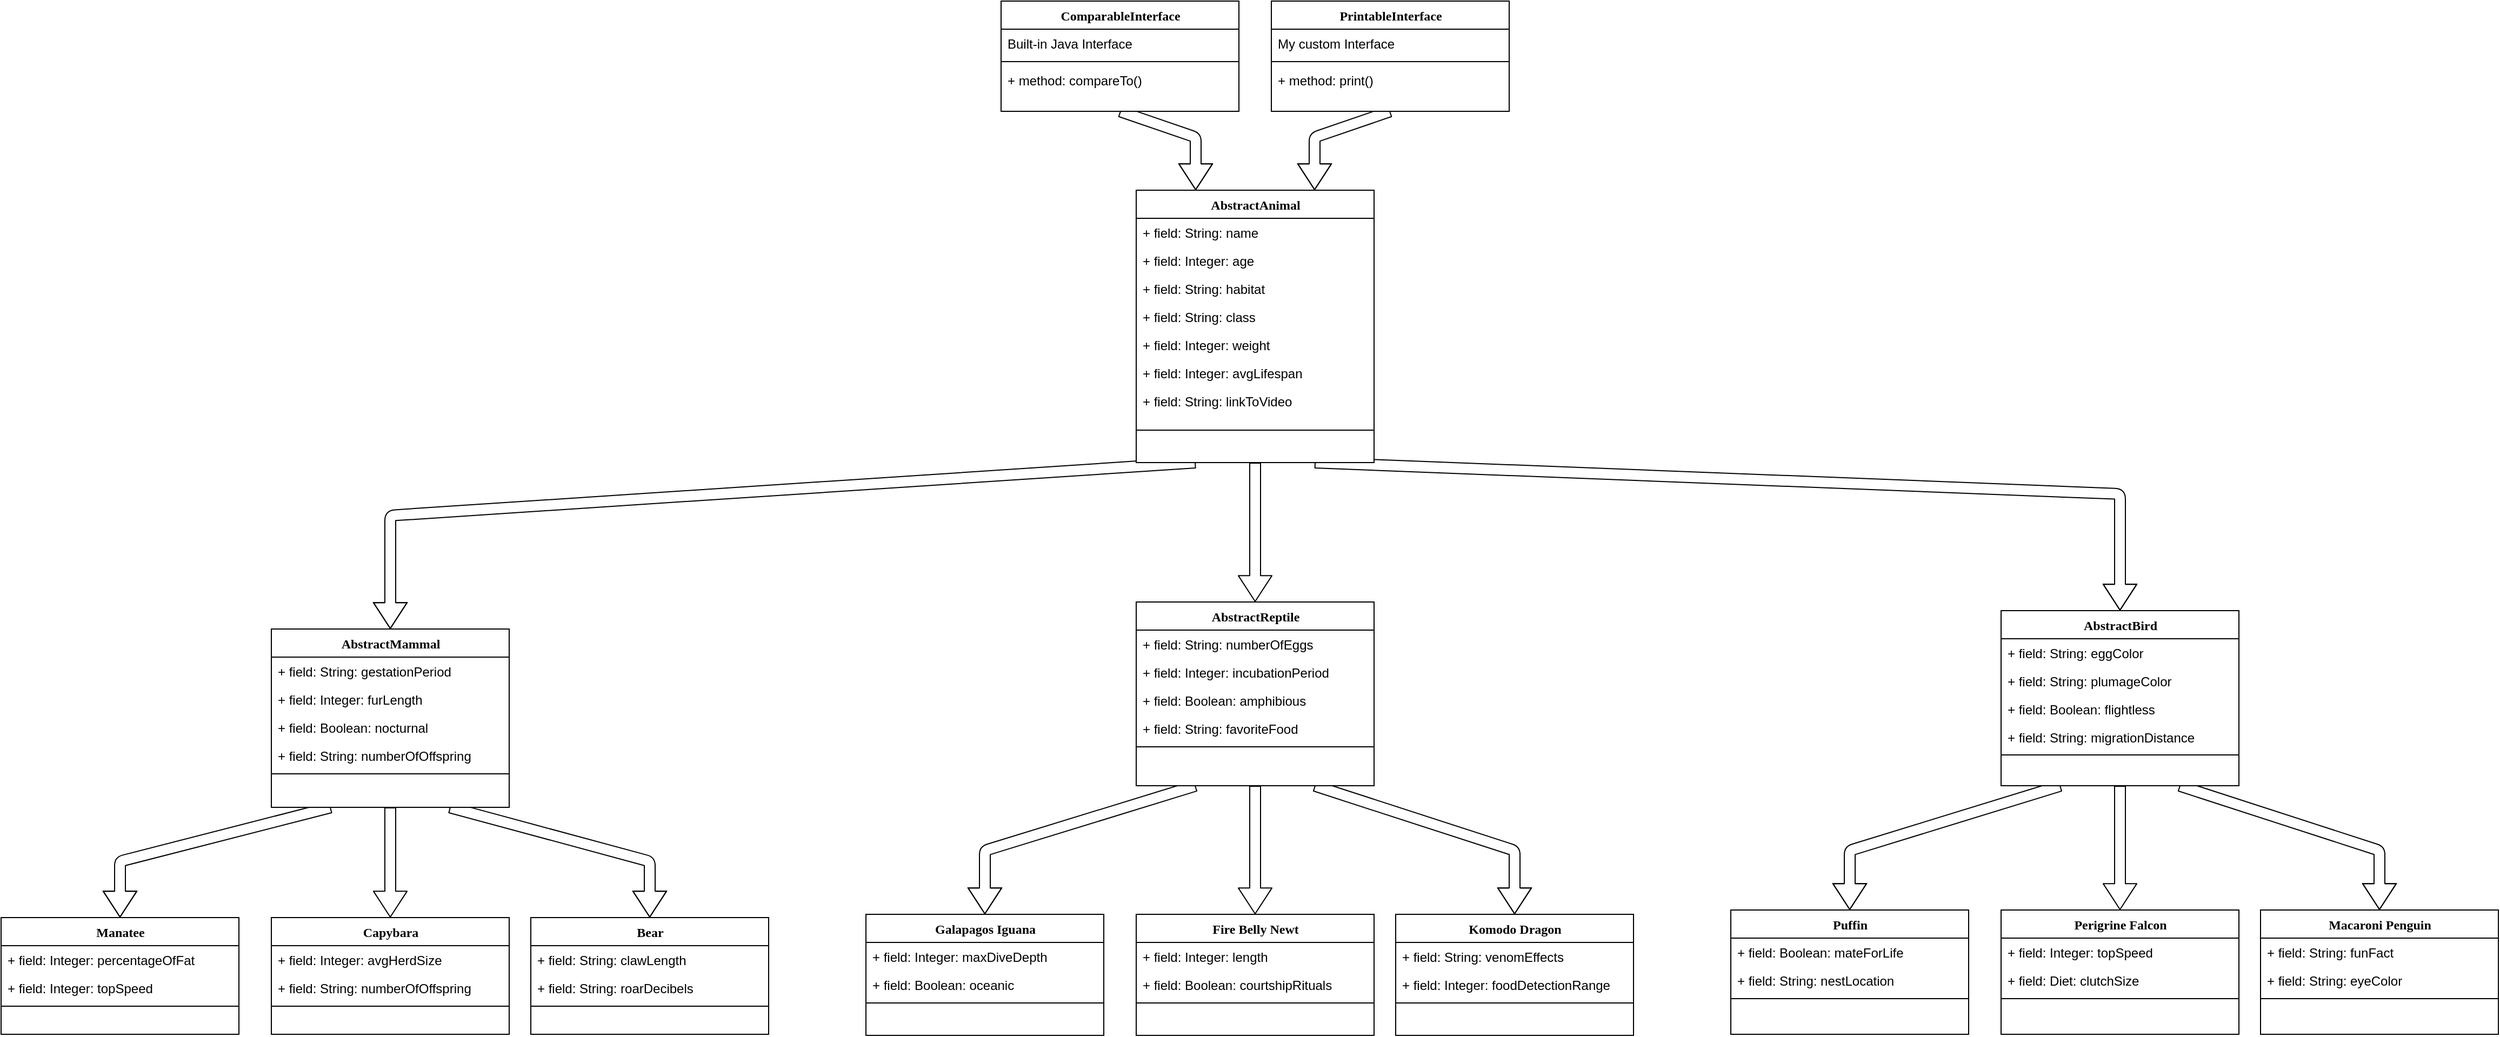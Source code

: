 <mxfile version="11.1.2" type="device"><diagram name="Page-1" id="9f46799a-70d6-7492-0946-bef42562c5a5"><mxGraphModel dx="1583" dy="1043" grid="1" gridSize="10" guides="1" tooltips="1" connect="1" arrows="1" fold="1" page="1" pageScale="1" pageWidth="2500" pageHeight="1500" background="#ffffff" math="0" shadow="0"><root><mxCell id="0"/><mxCell id="1" parent="0"/><mxCell id="GkTgxz183cIJ8533STEa-40" style="edgeStyle=none;shape=flexArrow;orthogonalLoop=1;jettySize=auto;html=1;entryX=0.25;entryY=0;entryDx=0;entryDy=0;endSize=7.61;exitX=0.5;exitY=1;exitDx=0;exitDy=0;" edge="1" parent="1" source="78961159f06e98e8-30" target="GkTgxz183cIJ8533STEa-1"><mxGeometry relative="1" as="geometry"><Array as="points"><mxPoint x="1205" y="240"/></Array></mxGeometry></mxCell><mxCell id="78961159f06e98e8-30" value="ComparableInterface" style="swimlane;html=1;fontStyle=1;align=center;verticalAlign=top;childLayout=stackLayout;horizontal=1;startSize=26;horizontalStack=0;resizeParent=1;resizeLast=0;collapsible=1;marginBottom=0;swimlaneFillColor=#ffffff;rounded=0;shadow=0;comic=0;labelBackgroundColor=none;strokeColor=#000000;strokeWidth=1;fillColor=none;fontFamily=Verdana;fontSize=12;fontColor=#000000;" parent="1" vertex="1"><mxGeometry x="1025" y="114" width="220" height="102" as="geometry"/></mxCell><mxCell id="78961159f06e98e8-31" value="Built-in Java Interface" style="text;html=1;strokeColor=none;fillColor=none;align=left;verticalAlign=top;spacingLeft=4;spacingRight=4;whiteSpace=wrap;overflow=hidden;rotatable=0;points=[[0,0.5],[1,0.5]];portConstraint=eastwest;" parent="78961159f06e98e8-30" vertex="1"><mxGeometry y="26" width="220" height="26" as="geometry"/></mxCell><mxCell id="78961159f06e98e8-38" value="" style="line;html=1;strokeWidth=1;fillColor=none;align=left;verticalAlign=middle;spacingTop=-1;spacingLeft=3;spacingRight=3;rotatable=0;labelPosition=right;points=[];portConstraint=eastwest;" parent="78961159f06e98e8-30" vertex="1"><mxGeometry y="52" width="220" height="8" as="geometry"/></mxCell><mxCell id="78961159f06e98e8-39" value="+ method: compareTo()&lt;br&gt;" style="text;html=1;strokeColor=none;fillColor=none;align=left;verticalAlign=top;spacingLeft=4;spacingRight=4;whiteSpace=wrap;overflow=hidden;rotatable=0;points=[[0,0.5],[1,0.5]];portConstraint=eastwest;" parent="78961159f06e98e8-30" vertex="1"><mxGeometry y="60" width="220" height="26" as="geometry"/></mxCell><mxCell id="GkTgxz183cIJ8533STEa-64" style="edgeStyle=none;shape=flexArrow;orthogonalLoop=1;jettySize=auto;html=1;exitX=0.25;exitY=1;exitDx=0;exitDy=0;entryX=0.5;entryY=0;entryDx=0;entryDy=0;endSize=7.61;" edge="1" parent="1" source="GkTgxz183cIJ8533STEa-1" target="GkTgxz183cIJ8533STEa-43"><mxGeometry relative="1" as="geometry"><Array as="points"><mxPoint x="460" y="590"/></Array></mxGeometry></mxCell><mxCell id="GkTgxz183cIJ8533STEa-65" style="edgeStyle=none;shape=flexArrow;orthogonalLoop=1;jettySize=auto;html=1;entryX=0.5;entryY=0;entryDx=0;entryDy=0;endSize=7.61;" edge="1" parent="1" source="GkTgxz183cIJ8533STEa-1" target="GkTgxz183cIJ8533STEa-50"><mxGeometry relative="1" as="geometry"/></mxCell><mxCell id="GkTgxz183cIJ8533STEa-66" style="edgeStyle=none;shape=flexArrow;orthogonalLoop=1;jettySize=auto;html=1;exitX=0.75;exitY=1;exitDx=0;exitDy=0;entryX=0.5;entryY=0;entryDx=0;entryDy=0;endSize=7.61;" edge="1" parent="1" source="GkTgxz183cIJ8533STEa-1" target="GkTgxz183cIJ8533STEa-57"><mxGeometry relative="1" as="geometry"><Array as="points"><mxPoint x="2060" y="570"/></Array></mxGeometry></mxCell><mxCell id="GkTgxz183cIJ8533STEa-1" value="AbstractAnimal" style="swimlane;html=1;fontStyle=1;align=center;verticalAlign=top;childLayout=stackLayout;horizontal=1;startSize=26;horizontalStack=0;resizeParent=1;resizeLast=0;collapsible=1;marginBottom=0;swimlaneFillColor=#ffffff;rounded=0;shadow=0;comic=0;labelBackgroundColor=none;strokeColor=#000000;strokeWidth=1;fillColor=none;fontFamily=Verdana;fontSize=12;fontColor=#000000;" vertex="1" parent="1"><mxGeometry x="1150" y="289" width="220" height="252" as="geometry"/></mxCell><mxCell id="GkTgxz183cIJ8533STEa-2" value="+ field: String: name" style="text;html=1;strokeColor=none;fillColor=none;align=left;verticalAlign=top;spacingLeft=4;spacingRight=4;whiteSpace=wrap;overflow=hidden;rotatable=0;points=[[0,0.5],[1,0.5]];portConstraint=eastwest;" vertex="1" parent="GkTgxz183cIJ8533STEa-1"><mxGeometry y="26" width="220" height="26" as="geometry"/></mxCell><mxCell id="GkTgxz183cIJ8533STEa-3" value="+ field: Integer: age&amp;nbsp;" style="text;html=1;strokeColor=none;fillColor=none;align=left;verticalAlign=top;spacingLeft=4;spacingRight=4;whiteSpace=wrap;overflow=hidden;rotatable=0;points=[[0,0.5],[1,0.5]];portConstraint=eastwest;" vertex="1" parent="GkTgxz183cIJ8533STEa-1"><mxGeometry y="52" width="220" height="26" as="geometry"/></mxCell><mxCell id="GkTgxz183cIJ8533STEa-5" value="+ field: String: habitat&amp;nbsp;" style="text;html=1;strokeColor=none;fillColor=none;align=left;verticalAlign=top;spacingLeft=4;spacingRight=4;whiteSpace=wrap;overflow=hidden;rotatable=0;points=[[0,0.5],[1,0.5]];portConstraint=eastwest;" vertex="1" parent="GkTgxz183cIJ8533STEa-1"><mxGeometry y="78" width="220" height="26" as="geometry"/></mxCell><mxCell id="GkTgxz183cIJ8533STEa-6" value="+ field: String: class" style="text;html=1;strokeColor=none;fillColor=none;align=left;verticalAlign=top;spacingLeft=4;spacingRight=4;whiteSpace=wrap;overflow=hidden;rotatable=0;points=[[0,0.5],[1,0.5]];portConstraint=eastwest;" vertex="1" parent="GkTgxz183cIJ8533STEa-1"><mxGeometry y="104" width="220" height="26" as="geometry"/></mxCell><mxCell id="GkTgxz183cIJ8533STEa-7" value="+ field: Integer: weight" style="text;html=1;strokeColor=none;fillColor=none;align=left;verticalAlign=top;spacingLeft=4;spacingRight=4;whiteSpace=wrap;overflow=hidden;rotatable=0;points=[[0,0.5],[1,0.5]];portConstraint=eastwest;" vertex="1" parent="GkTgxz183cIJ8533STEa-1"><mxGeometry y="130" width="220" height="26" as="geometry"/></mxCell><mxCell id="GkTgxz183cIJ8533STEa-68" value="+ field: Integer: avgLifespan" style="text;html=1;strokeColor=none;fillColor=none;align=left;verticalAlign=top;spacingLeft=4;spacingRight=4;whiteSpace=wrap;overflow=hidden;rotatable=0;points=[[0,0.5],[1,0.5]];portConstraint=eastwest;" vertex="1" parent="GkTgxz183cIJ8533STEa-1"><mxGeometry y="156" width="220" height="26" as="geometry"/></mxCell><mxCell id="GkTgxz183cIJ8533STEa-124" value="+ field: String: linkToVideo" style="text;html=1;strokeColor=none;fillColor=none;align=left;verticalAlign=top;spacingLeft=4;spacingRight=4;whiteSpace=wrap;overflow=hidden;rotatable=0;points=[[0,0.5],[1,0.5]];portConstraint=eastwest;" vertex="1" parent="GkTgxz183cIJ8533STEa-1"><mxGeometry y="182" width="220" height="23" as="geometry"/></mxCell><mxCell id="GkTgxz183cIJ8533STEa-67" value="" style="line;html=1;strokeWidth=1;fillColor=none;align=left;verticalAlign=middle;spacingTop=-1;spacingLeft=3;spacingRight=3;rotatable=0;labelPosition=right;points=[];portConstraint=eastwest;" vertex="1" parent="GkTgxz183cIJ8533STEa-1"><mxGeometry y="205" width="220" height="34" as="geometry"/></mxCell><mxCell id="GkTgxz183cIJ8533STEa-41" style="edgeStyle=none;shape=flexArrow;orthogonalLoop=1;jettySize=auto;html=1;entryX=0.75;entryY=0;entryDx=0;entryDy=0;endSize=7.61;exitX=0.5;exitY=1;exitDx=0;exitDy=0;" edge="1" parent="1" source="GkTgxz183cIJ8533STEa-23" target="GkTgxz183cIJ8533STEa-1"><mxGeometry relative="1" as="geometry"><Array as="points"><mxPoint x="1315" y="240"/></Array></mxGeometry></mxCell><mxCell id="GkTgxz183cIJ8533STEa-23" value="PrintableInterface" style="swimlane;html=1;fontStyle=1;align=center;verticalAlign=top;childLayout=stackLayout;horizontal=1;startSize=26;horizontalStack=0;resizeParent=1;resizeLast=0;collapsible=1;marginBottom=0;swimlaneFillColor=#ffffff;rounded=0;shadow=0;comic=0;labelBackgroundColor=none;strokeColor=#000000;strokeWidth=1;fillColor=none;fontFamily=Verdana;fontSize=12;fontColor=#000000;" vertex="1" parent="1"><mxGeometry x="1275" y="114" width="220" height="102" as="geometry"/></mxCell><mxCell id="GkTgxz183cIJ8533STEa-24" value="My custom Interface" style="text;html=1;strokeColor=none;fillColor=none;align=left;verticalAlign=top;spacingLeft=4;spacingRight=4;whiteSpace=wrap;overflow=hidden;rotatable=0;points=[[0,0.5],[1,0.5]];portConstraint=eastwest;" vertex="1" parent="GkTgxz183cIJ8533STEa-23"><mxGeometry y="26" width="220" height="26" as="geometry"/></mxCell><mxCell id="GkTgxz183cIJ8533STEa-25" value="" style="line;html=1;strokeWidth=1;fillColor=none;align=left;verticalAlign=middle;spacingTop=-1;spacingLeft=3;spacingRight=3;rotatable=0;labelPosition=right;points=[];portConstraint=eastwest;" vertex="1" parent="GkTgxz183cIJ8533STEa-23"><mxGeometry y="52" width="220" height="8" as="geometry"/></mxCell><mxCell id="GkTgxz183cIJ8533STEa-26" value="+ method: print()" style="text;html=1;strokeColor=none;fillColor=none;align=left;verticalAlign=top;spacingLeft=4;spacingRight=4;whiteSpace=wrap;overflow=hidden;rotatable=0;points=[[0,0.5],[1,0.5]];portConstraint=eastwest;" vertex="1" parent="GkTgxz183cIJ8533STEa-23"><mxGeometry y="60" width="220" height="26" as="geometry"/></mxCell><mxCell id="GkTgxz183cIJ8533STEa-134" style="edgeStyle=none;shape=flexArrow;orthogonalLoop=1;jettySize=auto;html=1;exitX=0.25;exitY=1;exitDx=0;exitDy=0;entryX=0.5;entryY=0;entryDx=0;entryDy=0;endSize=7.61;" edge="1" parent="1" source="GkTgxz183cIJ8533STEa-43" target="GkTgxz183cIJ8533STEa-69"><mxGeometry relative="1" as="geometry"><Array as="points"><mxPoint x="210" y="910"/></Array></mxGeometry></mxCell><mxCell id="GkTgxz183cIJ8533STEa-135" style="edgeStyle=none;shape=flexArrow;orthogonalLoop=1;jettySize=auto;html=1;entryX=0.5;entryY=0;entryDx=0;entryDy=0;endSize=7.61;" edge="1" parent="1" source="GkTgxz183cIJ8533STEa-43" target="GkTgxz183cIJ8533STEa-75"><mxGeometry relative="1" as="geometry"/></mxCell><mxCell id="GkTgxz183cIJ8533STEa-136" style="edgeStyle=none;shape=flexArrow;orthogonalLoop=1;jettySize=auto;html=1;exitX=0.75;exitY=1;exitDx=0;exitDy=0;entryX=0.5;entryY=0;entryDx=0;entryDy=0;endSize=7.61;" edge="1" parent="1" source="GkTgxz183cIJ8533STEa-43" target="GkTgxz183cIJ8533STEa-81"><mxGeometry relative="1" as="geometry"><Array as="points"><mxPoint x="700" y="910"/></Array></mxGeometry></mxCell><mxCell id="GkTgxz183cIJ8533STEa-43" value="AbstractMammal" style="swimlane;html=1;fontStyle=1;align=center;verticalAlign=top;childLayout=stackLayout;horizontal=1;startSize=26;horizontalStack=0;resizeParent=1;resizeLast=0;collapsible=1;marginBottom=0;swimlaneFillColor=#ffffff;rounded=0;shadow=0;comic=0;labelBackgroundColor=none;strokeColor=#000000;strokeWidth=1;fillColor=none;fontFamily=Verdana;fontSize=12;fontColor=#000000;" vertex="1" parent="1"><mxGeometry x="350" y="695" width="220" height="165" as="geometry"/></mxCell><mxCell id="GkTgxz183cIJ8533STEa-44" value="+ field: String: gestationPeriod" style="text;html=1;strokeColor=none;fillColor=none;align=left;verticalAlign=top;spacingLeft=4;spacingRight=4;whiteSpace=wrap;overflow=hidden;rotatable=0;points=[[0,0.5],[1,0.5]];portConstraint=eastwest;" vertex="1" parent="GkTgxz183cIJ8533STEa-43"><mxGeometry y="26" width="220" height="26" as="geometry"/></mxCell><mxCell id="GkTgxz183cIJ8533STEa-45" value="+ field: Integer: furLength" style="text;html=1;strokeColor=none;fillColor=none;align=left;verticalAlign=top;spacingLeft=4;spacingRight=4;whiteSpace=wrap;overflow=hidden;rotatable=0;points=[[0,0.5],[1,0.5]];portConstraint=eastwest;" vertex="1" parent="GkTgxz183cIJ8533STEa-43"><mxGeometry y="52" width="220" height="26" as="geometry"/></mxCell><mxCell id="GkTgxz183cIJ8533STEa-46" value="+ field: Boolean: nocturnal&amp;nbsp;" style="text;html=1;strokeColor=none;fillColor=none;align=left;verticalAlign=top;spacingLeft=4;spacingRight=4;whiteSpace=wrap;overflow=hidden;rotatable=0;points=[[0,0.5],[1,0.5]];portConstraint=eastwest;" vertex="1" parent="GkTgxz183cIJ8533STEa-43"><mxGeometry y="78" width="220" height="26" as="geometry"/></mxCell><mxCell id="GkTgxz183cIJ8533STEa-47" value="+ field: String: numberOfOffspring" style="text;html=1;strokeColor=none;fillColor=none;align=left;verticalAlign=top;spacingLeft=4;spacingRight=4;whiteSpace=wrap;overflow=hidden;rotatable=0;points=[[0,0.5],[1,0.5]];portConstraint=eastwest;" vertex="1" parent="GkTgxz183cIJ8533STEa-43"><mxGeometry y="104" width="220" height="26" as="geometry"/></mxCell><mxCell id="GkTgxz183cIJ8533STEa-49" value="" style="line;html=1;strokeWidth=1;fillColor=none;align=left;verticalAlign=middle;spacingTop=-1;spacingLeft=3;spacingRight=3;rotatable=0;labelPosition=right;points=[];portConstraint=eastwest;" vertex="1" parent="GkTgxz183cIJ8533STEa-43"><mxGeometry y="130" width="220" height="8" as="geometry"/></mxCell><mxCell id="GkTgxz183cIJ8533STEa-131" style="edgeStyle=none;shape=flexArrow;orthogonalLoop=1;jettySize=auto;html=1;entryX=0.5;entryY=0;entryDx=0;entryDy=0;endSize=7.61;" edge="1" parent="1" source="GkTgxz183cIJ8533STEa-50" target="GkTgxz183cIJ8533STEa-93"><mxGeometry relative="1" as="geometry"/></mxCell><mxCell id="GkTgxz183cIJ8533STEa-132" style="edgeStyle=none;shape=flexArrow;orthogonalLoop=1;jettySize=auto;html=1;exitX=0.25;exitY=1;exitDx=0;exitDy=0;entryX=0.5;entryY=0;entryDx=0;entryDy=0;endSize=7.61;" edge="1" parent="1" source="GkTgxz183cIJ8533STEa-50" target="GkTgxz183cIJ8533STEa-87"><mxGeometry relative="1" as="geometry"><Array as="points"><mxPoint x="1010" y="900"/></Array></mxGeometry></mxCell><mxCell id="GkTgxz183cIJ8533STEa-133" style="edgeStyle=none;shape=flexArrow;orthogonalLoop=1;jettySize=auto;html=1;exitX=0.75;exitY=1;exitDx=0;exitDy=0;entryX=0.5;entryY=0;entryDx=0;entryDy=0;endSize=7.61;" edge="1" parent="1" source="GkTgxz183cIJ8533STEa-50" target="GkTgxz183cIJ8533STEa-99"><mxGeometry relative="1" as="geometry"><Array as="points"><mxPoint x="1500" y="900"/></Array></mxGeometry></mxCell><mxCell id="GkTgxz183cIJ8533STEa-50" value="AbstractReptile" style="swimlane;html=1;fontStyle=1;align=center;verticalAlign=top;childLayout=stackLayout;horizontal=1;startSize=26;horizontalStack=0;resizeParent=1;resizeLast=0;collapsible=1;marginBottom=0;swimlaneFillColor=#ffffff;rounded=0;shadow=0;comic=0;labelBackgroundColor=none;strokeColor=#000000;strokeWidth=1;fillColor=none;fontFamily=Verdana;fontSize=12;fontColor=#000000;" vertex="1" parent="1"><mxGeometry x="1150" y="670" width="220" height="170" as="geometry"/></mxCell><mxCell id="GkTgxz183cIJ8533STEa-51" value="+ field: String: numberOfEggs&lt;br&gt;" style="text;html=1;strokeColor=none;fillColor=none;align=left;verticalAlign=top;spacingLeft=4;spacingRight=4;whiteSpace=wrap;overflow=hidden;rotatable=0;points=[[0,0.5],[1,0.5]];portConstraint=eastwest;" vertex="1" parent="GkTgxz183cIJ8533STEa-50"><mxGeometry y="26" width="220" height="26" as="geometry"/></mxCell><mxCell id="GkTgxz183cIJ8533STEa-52" value="+ field: Integer: incubationPeriod&amp;nbsp;" style="text;html=1;strokeColor=none;fillColor=none;align=left;verticalAlign=top;spacingLeft=4;spacingRight=4;whiteSpace=wrap;overflow=hidden;rotatable=0;points=[[0,0.5],[1,0.5]];portConstraint=eastwest;" vertex="1" parent="GkTgxz183cIJ8533STEa-50"><mxGeometry y="52" width="220" height="26" as="geometry"/></mxCell><mxCell id="GkTgxz183cIJ8533STEa-53" value="+ field: Boolean: amphibious&amp;nbsp;" style="text;html=1;strokeColor=none;fillColor=none;align=left;verticalAlign=top;spacingLeft=4;spacingRight=4;whiteSpace=wrap;overflow=hidden;rotatable=0;points=[[0,0.5],[1,0.5]];portConstraint=eastwest;" vertex="1" parent="GkTgxz183cIJ8533STEa-50"><mxGeometry y="78" width="220" height="26" as="geometry"/></mxCell><mxCell id="GkTgxz183cIJ8533STEa-54" value="+ field: String: favoriteFood" style="text;html=1;strokeColor=none;fillColor=none;align=left;verticalAlign=top;spacingLeft=4;spacingRight=4;whiteSpace=wrap;overflow=hidden;rotatable=0;points=[[0,0.5],[1,0.5]];portConstraint=eastwest;" vertex="1" parent="GkTgxz183cIJ8533STEa-50"><mxGeometry y="104" width="220" height="26" as="geometry"/></mxCell><mxCell id="GkTgxz183cIJ8533STEa-56" value="" style="line;html=1;strokeWidth=1;fillColor=none;align=left;verticalAlign=middle;spacingTop=-1;spacingLeft=3;spacingRight=3;rotatable=0;labelPosition=right;points=[];portConstraint=eastwest;" vertex="1" parent="GkTgxz183cIJ8533STEa-50"><mxGeometry y="130" width="220" height="8" as="geometry"/></mxCell><mxCell id="GkTgxz183cIJ8533STEa-128" style="edgeStyle=none;shape=flexArrow;orthogonalLoop=1;jettySize=auto;html=1;exitX=0.25;exitY=1;exitDx=0;exitDy=0;entryX=0.5;entryY=0;entryDx=0;entryDy=0;endSize=7.61;" edge="1" parent="1" source="GkTgxz183cIJ8533STEa-57" target="GkTgxz183cIJ8533STEa-105"><mxGeometry relative="1" as="geometry"><Array as="points"><mxPoint x="1810" y="900"/></Array></mxGeometry></mxCell><mxCell id="GkTgxz183cIJ8533STEa-129" style="edgeStyle=none;shape=flexArrow;orthogonalLoop=1;jettySize=auto;html=1;exitX=0.5;exitY=1;exitDx=0;exitDy=0;entryX=0.5;entryY=0;entryDx=0;entryDy=0;endSize=7.61;" edge="1" parent="1" source="GkTgxz183cIJ8533STEa-57" target="GkTgxz183cIJ8533STEa-111"><mxGeometry relative="1" as="geometry"/></mxCell><mxCell id="GkTgxz183cIJ8533STEa-130" style="edgeStyle=none;shape=flexArrow;orthogonalLoop=1;jettySize=auto;html=1;exitX=0.75;exitY=1;exitDx=0;exitDy=0;entryX=0.5;entryY=0;entryDx=0;entryDy=0;endSize=7.61;" edge="1" parent="1" source="GkTgxz183cIJ8533STEa-57" target="GkTgxz183cIJ8533STEa-117"><mxGeometry relative="1" as="geometry"><Array as="points"><mxPoint x="2300" y="900"/></Array></mxGeometry></mxCell><mxCell id="GkTgxz183cIJ8533STEa-57" value="AbstractBird" style="swimlane;html=1;fontStyle=1;align=center;verticalAlign=top;childLayout=stackLayout;horizontal=1;startSize=26;horizontalStack=0;resizeParent=1;resizeLast=0;collapsible=1;marginBottom=0;swimlaneFillColor=#ffffff;rounded=0;shadow=0;comic=0;labelBackgroundColor=none;strokeColor=#000000;strokeWidth=1;fillColor=none;fontFamily=Verdana;fontSize=12;fontColor=#000000;" vertex="1" parent="1"><mxGeometry x="1950" y="678" width="220" height="162" as="geometry"/></mxCell><mxCell id="GkTgxz183cIJ8533STEa-58" value="+ field: String: eggColor" style="text;html=1;strokeColor=none;fillColor=none;align=left;verticalAlign=top;spacingLeft=4;spacingRight=4;whiteSpace=wrap;overflow=hidden;rotatable=0;points=[[0,0.5],[1,0.5]];portConstraint=eastwest;" vertex="1" parent="GkTgxz183cIJ8533STEa-57"><mxGeometry y="26" width="220" height="26" as="geometry"/></mxCell><mxCell id="GkTgxz183cIJ8533STEa-59" value="+ field: String: plumageColor" style="text;html=1;strokeColor=none;fillColor=none;align=left;verticalAlign=top;spacingLeft=4;spacingRight=4;whiteSpace=wrap;overflow=hidden;rotatable=0;points=[[0,0.5],[1,0.5]];portConstraint=eastwest;" vertex="1" parent="GkTgxz183cIJ8533STEa-57"><mxGeometry y="52" width="220" height="26" as="geometry"/></mxCell><mxCell id="GkTgxz183cIJ8533STEa-60" value="+ field: Boolean: flightless&amp;nbsp;" style="text;html=1;strokeColor=none;fillColor=none;align=left;verticalAlign=top;spacingLeft=4;spacingRight=4;whiteSpace=wrap;overflow=hidden;rotatable=0;points=[[0,0.5],[1,0.5]];portConstraint=eastwest;" vertex="1" parent="GkTgxz183cIJ8533STEa-57"><mxGeometry y="78" width="220" height="26" as="geometry"/></mxCell><mxCell id="GkTgxz183cIJ8533STEa-61" value="+ field: String: migrationDistance" style="text;html=1;strokeColor=none;fillColor=none;align=left;verticalAlign=top;spacingLeft=4;spacingRight=4;whiteSpace=wrap;overflow=hidden;rotatable=0;points=[[0,0.5],[1,0.5]];portConstraint=eastwest;" vertex="1" parent="GkTgxz183cIJ8533STEa-57"><mxGeometry y="104" width="220" height="26" as="geometry"/></mxCell><mxCell id="GkTgxz183cIJ8533STEa-63" value="" style="line;html=1;strokeWidth=1;fillColor=none;align=left;verticalAlign=middle;spacingTop=-1;spacingLeft=3;spacingRight=3;rotatable=0;labelPosition=right;points=[];portConstraint=eastwest;" vertex="1" parent="GkTgxz183cIJ8533STEa-57"><mxGeometry y="130" width="220" height="7" as="geometry"/></mxCell><mxCell id="GkTgxz183cIJ8533STEa-69" value="Manatee" style="swimlane;html=1;fontStyle=1;align=center;verticalAlign=top;childLayout=stackLayout;horizontal=1;startSize=26;horizontalStack=0;resizeParent=1;resizeLast=0;collapsible=1;marginBottom=0;swimlaneFillColor=#ffffff;rounded=0;shadow=0;comic=0;labelBackgroundColor=none;strokeColor=#000000;strokeWidth=1;fillColor=none;fontFamily=Verdana;fontSize=12;fontColor=#000000;" vertex="1" parent="1"><mxGeometry x="100" y="962" width="220" height="108" as="geometry"/></mxCell><mxCell id="GkTgxz183cIJ8533STEa-71" value="+ field: Integer: percentageOfFat" style="text;html=1;strokeColor=none;fillColor=none;align=left;verticalAlign=top;spacingLeft=4;spacingRight=4;whiteSpace=wrap;overflow=hidden;rotatable=0;points=[[0,0.5],[1,0.5]];portConstraint=eastwest;" vertex="1" parent="GkTgxz183cIJ8533STEa-69"><mxGeometry y="26" width="220" height="26" as="geometry"/></mxCell><mxCell id="GkTgxz183cIJ8533STEa-72" value="+ field: Integer: topSpeed&amp;nbsp;&amp;nbsp;" style="text;html=1;strokeColor=none;fillColor=none;align=left;verticalAlign=top;spacingLeft=4;spacingRight=4;whiteSpace=wrap;overflow=hidden;rotatable=0;points=[[0,0.5],[1,0.5]];portConstraint=eastwest;" vertex="1" parent="GkTgxz183cIJ8533STEa-69"><mxGeometry y="52" width="220" height="26" as="geometry"/></mxCell><mxCell id="GkTgxz183cIJ8533STEa-74" value="" style="line;html=1;strokeWidth=1;fillColor=none;align=left;verticalAlign=middle;spacingTop=-1;spacingLeft=3;spacingRight=3;rotatable=0;labelPosition=right;points=[];portConstraint=eastwest;" vertex="1" parent="GkTgxz183cIJ8533STEa-69"><mxGeometry y="78" width="220" height="8" as="geometry"/></mxCell><mxCell id="GkTgxz183cIJ8533STEa-75" value="Capybara" style="swimlane;html=1;fontStyle=1;align=center;verticalAlign=top;childLayout=stackLayout;horizontal=1;startSize=26;horizontalStack=0;resizeParent=1;resizeLast=0;collapsible=1;marginBottom=0;swimlaneFillColor=#ffffff;rounded=0;shadow=0;comic=0;labelBackgroundColor=none;strokeColor=#000000;strokeWidth=1;fillColor=none;fontFamily=Verdana;fontSize=12;fontColor=#000000;" vertex="1" parent="1"><mxGeometry x="350" y="962" width="220" height="108" as="geometry"/></mxCell><mxCell id="GkTgxz183cIJ8533STEa-77" value="+ field: Integer: avgHerdSize" style="text;html=1;strokeColor=none;fillColor=none;align=left;verticalAlign=top;spacingLeft=4;spacingRight=4;whiteSpace=wrap;overflow=hidden;rotatable=0;points=[[0,0.5],[1,0.5]];portConstraint=eastwest;" vertex="1" parent="GkTgxz183cIJ8533STEa-75"><mxGeometry y="26" width="220" height="26" as="geometry"/></mxCell><mxCell id="GkTgxz183cIJ8533STEa-79" value="+ field: String: numberOfOffspring" style="text;html=1;strokeColor=none;fillColor=none;align=left;verticalAlign=top;spacingLeft=4;spacingRight=4;whiteSpace=wrap;overflow=hidden;rotatable=0;points=[[0,0.5],[1,0.5]];portConstraint=eastwest;" vertex="1" parent="GkTgxz183cIJ8533STEa-75"><mxGeometry y="52" width="220" height="26" as="geometry"/></mxCell><mxCell id="GkTgxz183cIJ8533STEa-80" value="" style="line;html=1;strokeWidth=1;fillColor=none;align=left;verticalAlign=middle;spacingTop=-1;spacingLeft=3;spacingRight=3;rotatable=0;labelPosition=right;points=[];portConstraint=eastwest;" vertex="1" parent="GkTgxz183cIJ8533STEa-75"><mxGeometry y="78" width="220" height="8" as="geometry"/></mxCell><mxCell id="GkTgxz183cIJ8533STEa-81" value="Bear" style="swimlane;html=1;fontStyle=1;align=center;verticalAlign=top;childLayout=stackLayout;horizontal=1;startSize=26;horizontalStack=0;resizeParent=1;resizeLast=0;collapsible=1;marginBottom=0;swimlaneFillColor=#ffffff;rounded=0;shadow=0;comic=0;labelBackgroundColor=none;strokeColor=#000000;strokeWidth=1;fillColor=none;fontFamily=Verdana;fontSize=12;fontColor=#000000;" vertex="1" parent="1"><mxGeometry x="590" y="962" width="220" height="108" as="geometry"/></mxCell><mxCell id="GkTgxz183cIJ8533STEa-82" value="+ field: String: clawLength" style="text;html=1;strokeColor=none;fillColor=none;align=left;verticalAlign=top;spacingLeft=4;spacingRight=4;whiteSpace=wrap;overflow=hidden;rotatable=0;points=[[0,0.5],[1,0.5]];portConstraint=eastwest;" vertex="1" parent="GkTgxz183cIJ8533STEa-81"><mxGeometry y="26" width="220" height="26" as="geometry"/></mxCell><mxCell id="GkTgxz183cIJ8533STEa-137" value="+ field: String: roarDecibels" style="text;html=1;strokeColor=none;fillColor=none;align=left;verticalAlign=top;spacingLeft=4;spacingRight=4;whiteSpace=wrap;overflow=hidden;rotatable=0;points=[[0,0.5],[1,0.5]];portConstraint=eastwest;" vertex="1" parent="GkTgxz183cIJ8533STEa-81"><mxGeometry y="52" width="220" height="26" as="geometry"/></mxCell><mxCell id="GkTgxz183cIJ8533STEa-86" value="" style="line;html=1;strokeWidth=1;fillColor=none;align=left;verticalAlign=middle;spacingTop=-1;spacingLeft=3;spacingRight=3;rotatable=0;labelPosition=right;points=[];portConstraint=eastwest;" vertex="1" parent="GkTgxz183cIJ8533STEa-81"><mxGeometry y="78" width="220" height="8" as="geometry"/></mxCell><mxCell id="GkTgxz183cIJ8533STEa-87" value="Galapagos Iguana" style="swimlane;html=1;fontStyle=1;align=center;verticalAlign=top;childLayout=stackLayout;horizontal=1;startSize=26;horizontalStack=0;resizeParent=1;resizeLast=0;collapsible=1;marginBottom=0;swimlaneFillColor=#ffffff;rounded=0;shadow=0;comic=0;labelBackgroundColor=none;strokeColor=#000000;strokeWidth=1;fillColor=none;fontFamily=Verdana;fontSize=12;fontColor=#000000;" vertex="1" parent="1"><mxGeometry x="900" y="959" width="220" height="112" as="geometry"/></mxCell><mxCell id="GkTgxz183cIJ8533STEa-89" value="+ field: Integer: maxDiveDepth" style="text;html=1;strokeColor=none;fillColor=none;align=left;verticalAlign=top;spacingLeft=4;spacingRight=4;whiteSpace=wrap;overflow=hidden;rotatable=0;points=[[0,0.5],[1,0.5]];portConstraint=eastwest;" vertex="1" parent="GkTgxz183cIJ8533STEa-87"><mxGeometry y="26" width="220" height="26" as="geometry"/></mxCell><mxCell id="GkTgxz183cIJ8533STEa-90" value="+ field: Boolean: oceanic" style="text;html=1;strokeColor=none;fillColor=none;align=left;verticalAlign=top;spacingLeft=4;spacingRight=4;whiteSpace=wrap;overflow=hidden;rotatable=0;points=[[0,0.5],[1,0.5]];portConstraint=eastwest;" vertex="1" parent="GkTgxz183cIJ8533STEa-87"><mxGeometry y="52" width="220" height="26" as="geometry"/></mxCell><mxCell id="GkTgxz183cIJ8533STEa-92" value="" style="line;html=1;strokeWidth=1;fillColor=none;align=left;verticalAlign=middle;spacingTop=-1;spacingLeft=3;spacingRight=3;rotatable=0;labelPosition=right;points=[];portConstraint=eastwest;" vertex="1" parent="GkTgxz183cIJ8533STEa-87"><mxGeometry y="78" width="220" height="8" as="geometry"/></mxCell><mxCell id="GkTgxz183cIJ8533STEa-93" value="Fire Belly Newt" style="swimlane;html=1;fontStyle=1;align=center;verticalAlign=top;childLayout=stackLayout;horizontal=1;startSize=26;horizontalStack=0;resizeParent=1;resizeLast=0;collapsible=1;marginBottom=0;swimlaneFillColor=#ffffff;rounded=0;shadow=0;comic=0;labelBackgroundColor=none;strokeColor=#000000;strokeWidth=1;fillColor=none;fontFamily=Verdana;fontSize=12;fontColor=#000000;" vertex="1" parent="1"><mxGeometry x="1150" y="959" width="220" height="112" as="geometry"/></mxCell><mxCell id="GkTgxz183cIJ8533STEa-95" value="+ field: Integer: length" style="text;html=1;strokeColor=none;fillColor=none;align=left;verticalAlign=top;spacingLeft=4;spacingRight=4;whiteSpace=wrap;overflow=hidden;rotatable=0;points=[[0,0.5],[1,0.5]];portConstraint=eastwest;" vertex="1" parent="GkTgxz183cIJ8533STEa-93"><mxGeometry y="26" width="220" height="26" as="geometry"/></mxCell><mxCell id="GkTgxz183cIJ8533STEa-96" value="+ field: Boolean: courtshipRituals&amp;nbsp;" style="text;html=1;strokeColor=none;fillColor=none;align=left;verticalAlign=top;spacingLeft=4;spacingRight=4;whiteSpace=wrap;overflow=hidden;rotatable=0;points=[[0,0.5],[1,0.5]];portConstraint=eastwest;" vertex="1" parent="GkTgxz183cIJ8533STEa-93"><mxGeometry y="52" width="220" height="26" as="geometry"/></mxCell><mxCell id="GkTgxz183cIJ8533STEa-98" value="" style="line;html=1;strokeWidth=1;fillColor=none;align=left;verticalAlign=middle;spacingTop=-1;spacingLeft=3;spacingRight=3;rotatable=0;labelPosition=right;points=[];portConstraint=eastwest;" vertex="1" parent="GkTgxz183cIJ8533STEa-93"><mxGeometry y="78" width="220" height="8" as="geometry"/></mxCell><mxCell id="GkTgxz183cIJ8533STEa-99" value="Komodo Dragon" style="swimlane;html=1;fontStyle=1;align=center;verticalAlign=top;childLayout=stackLayout;horizontal=1;startSize=26;horizontalStack=0;resizeParent=1;resizeLast=0;collapsible=1;marginBottom=0;swimlaneFillColor=#ffffff;rounded=0;shadow=0;comic=0;labelBackgroundColor=none;strokeColor=#000000;strokeWidth=1;fillColor=none;fontFamily=Verdana;fontSize=12;fontColor=#000000;" vertex="1" parent="1"><mxGeometry x="1390" y="959" width="220" height="112" as="geometry"/></mxCell><mxCell id="GkTgxz183cIJ8533STEa-100" value="+ field: String: venomEffects" style="text;html=1;strokeColor=none;fillColor=none;align=left;verticalAlign=top;spacingLeft=4;spacingRight=4;whiteSpace=wrap;overflow=hidden;rotatable=0;points=[[0,0.5],[1,0.5]];portConstraint=eastwest;" vertex="1" parent="GkTgxz183cIJ8533STEa-99"><mxGeometry y="26" width="220" height="26" as="geometry"/></mxCell><mxCell id="GkTgxz183cIJ8533STEa-103" value="+ field: Integer: foodDetectionRange" style="text;html=1;strokeColor=none;fillColor=none;align=left;verticalAlign=top;spacingLeft=4;spacingRight=4;whiteSpace=wrap;overflow=hidden;rotatable=0;points=[[0,0.5],[1,0.5]];portConstraint=eastwest;" vertex="1" parent="GkTgxz183cIJ8533STEa-99"><mxGeometry y="52" width="220" height="26" as="geometry"/></mxCell><mxCell id="GkTgxz183cIJ8533STEa-104" value="" style="line;html=1;strokeWidth=1;fillColor=none;align=left;verticalAlign=middle;spacingTop=-1;spacingLeft=3;spacingRight=3;rotatable=0;labelPosition=right;points=[];portConstraint=eastwest;" vertex="1" parent="GkTgxz183cIJ8533STEa-99"><mxGeometry y="78" width="220" height="8" as="geometry"/></mxCell><mxCell id="GkTgxz183cIJ8533STEa-105" value="Puffin" style="swimlane;html=1;fontStyle=1;align=center;verticalAlign=top;childLayout=stackLayout;horizontal=1;startSize=26;horizontalStack=0;resizeParent=1;resizeLast=0;collapsible=1;marginBottom=0;swimlaneFillColor=#ffffff;rounded=0;shadow=0;comic=0;labelBackgroundColor=none;strokeColor=#000000;strokeWidth=1;fillColor=none;fontFamily=Verdana;fontSize=12;fontColor=#000000;" vertex="1" parent="1"><mxGeometry x="1700" y="955" width="220" height="115" as="geometry"/></mxCell><mxCell id="GkTgxz183cIJ8533STEa-108" value="+ field: Boolean: mateForLife&amp;nbsp;" style="text;html=1;strokeColor=none;fillColor=none;align=left;verticalAlign=top;spacingLeft=4;spacingRight=4;whiteSpace=wrap;overflow=hidden;rotatable=0;points=[[0,0.5],[1,0.5]];portConstraint=eastwest;" vertex="1" parent="GkTgxz183cIJ8533STEa-105"><mxGeometry y="26" width="220" height="26" as="geometry"/></mxCell><mxCell id="GkTgxz183cIJ8533STEa-109" value="+ field: String: nestLocation" style="text;html=1;strokeColor=none;fillColor=none;align=left;verticalAlign=top;spacingLeft=4;spacingRight=4;whiteSpace=wrap;overflow=hidden;rotatable=0;points=[[0,0.5],[1,0.5]];portConstraint=eastwest;" vertex="1" parent="GkTgxz183cIJ8533STEa-105"><mxGeometry y="52" width="220" height="26" as="geometry"/></mxCell><mxCell id="GkTgxz183cIJ8533STEa-110" value="" style="line;html=1;strokeWidth=1;fillColor=none;align=left;verticalAlign=middle;spacingTop=-1;spacingLeft=3;spacingRight=3;rotatable=0;labelPosition=right;points=[];portConstraint=eastwest;" vertex="1" parent="GkTgxz183cIJ8533STEa-105"><mxGeometry y="78" width="220" height="8" as="geometry"/></mxCell><mxCell id="GkTgxz183cIJ8533STEa-111" value="Perigrine Falcon" style="swimlane;html=1;fontStyle=1;align=center;verticalAlign=top;childLayout=stackLayout;horizontal=1;startSize=26;horizontalStack=0;resizeParent=1;resizeLast=0;collapsible=1;marginBottom=0;swimlaneFillColor=#ffffff;rounded=0;shadow=0;comic=0;labelBackgroundColor=none;strokeColor=#000000;strokeWidth=1;fillColor=none;fontFamily=Verdana;fontSize=12;fontColor=#000000;" vertex="1" parent="1"><mxGeometry x="1950" y="955" width="220" height="115" as="geometry"/></mxCell><mxCell id="GkTgxz183cIJ8533STEa-113" value="+ field: Integer: topSpeed" style="text;html=1;strokeColor=none;fillColor=none;align=left;verticalAlign=top;spacingLeft=4;spacingRight=4;whiteSpace=wrap;overflow=hidden;rotatable=0;points=[[0,0.5],[1,0.5]];portConstraint=eastwest;" vertex="1" parent="GkTgxz183cIJ8533STEa-111"><mxGeometry y="26" width="220" height="26" as="geometry"/></mxCell><mxCell id="GkTgxz183cIJ8533STEa-115" value="+ field: Diet: clutchSize" style="text;html=1;strokeColor=none;fillColor=none;align=left;verticalAlign=top;spacingLeft=4;spacingRight=4;whiteSpace=wrap;overflow=hidden;rotatable=0;points=[[0,0.5],[1,0.5]];portConstraint=eastwest;" vertex="1" parent="GkTgxz183cIJ8533STEa-111"><mxGeometry y="52" width="220" height="26" as="geometry"/></mxCell><mxCell id="GkTgxz183cIJ8533STEa-116" value="" style="line;html=1;strokeWidth=1;fillColor=none;align=left;verticalAlign=middle;spacingTop=-1;spacingLeft=3;spacingRight=3;rotatable=0;labelPosition=right;points=[];portConstraint=eastwest;" vertex="1" parent="GkTgxz183cIJ8533STEa-111"><mxGeometry y="78" width="220" height="8" as="geometry"/></mxCell><mxCell id="GkTgxz183cIJ8533STEa-117" value="Macaroni Penguin" style="swimlane;html=1;fontStyle=1;align=center;verticalAlign=top;childLayout=stackLayout;horizontal=1;startSize=26;horizontalStack=0;resizeParent=1;resizeLast=0;collapsible=1;marginBottom=0;swimlaneFillColor=#ffffff;rounded=0;shadow=0;comic=0;labelBackgroundColor=none;strokeColor=#000000;strokeWidth=1;fillColor=none;fontFamily=Verdana;fontSize=12;fontColor=#000000;" vertex="1" parent="1"><mxGeometry x="2190" y="955" width="220" height="115" as="geometry"/></mxCell><mxCell id="GkTgxz183cIJ8533STEa-118" value="+ field: String: funFact" style="text;html=1;strokeColor=none;fillColor=none;align=left;verticalAlign=top;spacingLeft=4;spacingRight=4;whiteSpace=wrap;overflow=hidden;rotatable=0;points=[[0,0.5],[1,0.5]];portConstraint=eastwest;" vertex="1" parent="GkTgxz183cIJ8533STEa-117"><mxGeometry y="26" width="220" height="26" as="geometry"/></mxCell><mxCell id="GkTgxz183cIJ8533STEa-119" value="+ field: String: eyeColor" style="text;html=1;strokeColor=none;fillColor=none;align=left;verticalAlign=top;spacingLeft=4;spacingRight=4;whiteSpace=wrap;overflow=hidden;rotatable=0;points=[[0,0.5],[1,0.5]];portConstraint=eastwest;" vertex="1" parent="GkTgxz183cIJ8533STEa-117"><mxGeometry y="52" width="220" height="26" as="geometry"/></mxCell><mxCell id="GkTgxz183cIJ8533STEa-122" value="" style="line;html=1;strokeWidth=1;fillColor=none;align=left;verticalAlign=middle;spacingTop=-1;spacingLeft=3;spacingRight=3;rotatable=0;labelPosition=right;points=[];portConstraint=eastwest;" vertex="1" parent="GkTgxz183cIJ8533STEa-117"><mxGeometry y="78" width="220" height="8" as="geometry"/></mxCell></root></mxGraphModel></diagram></mxfile>